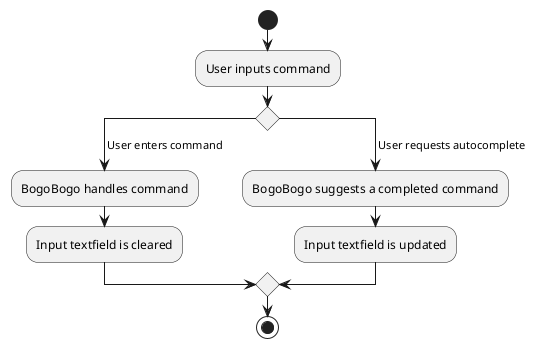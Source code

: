 @startuml

skinparam defaultTextAlignment center

start
:User inputs command;

switch()
case ( User enters command)
  :BogoBogo handles command;
  :Input textfield is cleared;
case ( User requests autocomplete)
  :BogoBogo suggests a completed command;
  :Input textfield is updated;
endswitch


stop

@enduml
